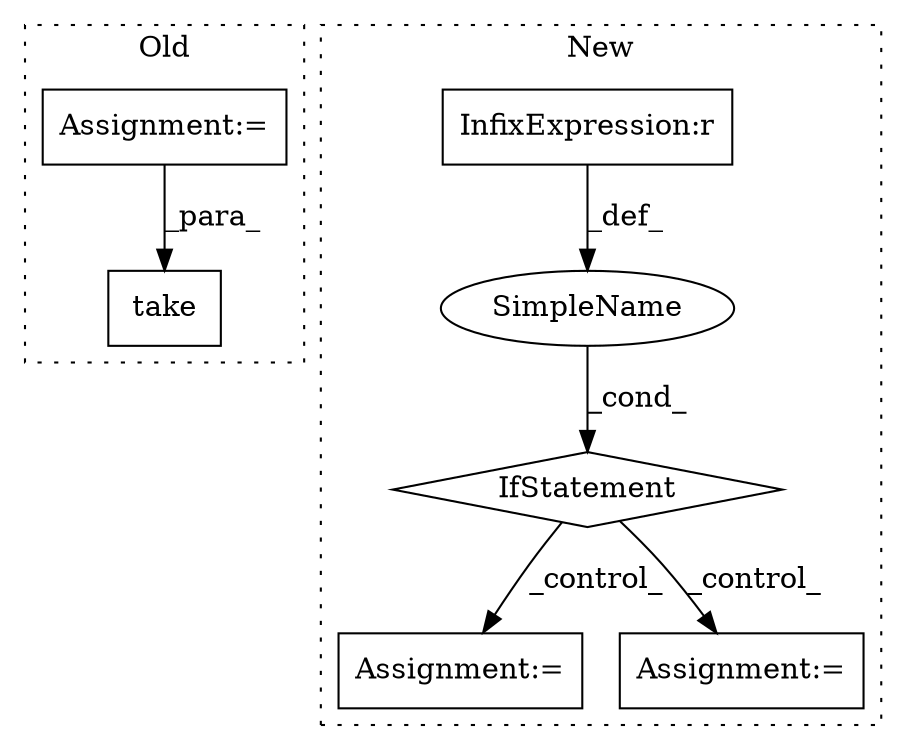 digraph G {
subgraph cluster0 {
1 [label="take" a="32" s="4949,4961" l="5,1" shape="box"];
7 [label="Assignment:=" a="7" s="4878" l="1" shape="box"];
label = "Old";
style="dotted";
}
subgraph cluster1 {
2 [label="IfStatement" a="25" s="4862,4882" l="4,2" shape="diamond"];
3 [label="Assignment:=" a="7" s="5185" l="1" shape="box"];
4 [label="SimpleName" a="42" s="" l="" shape="ellipse"];
5 [label="InfixExpression:r" a="27" s="4872" l="4" shape="box"];
6 [label="Assignment:=" a="7" s="5045" l="2" shape="box"];
label = "New";
style="dotted";
}
2 -> 3 [label="_control_"];
2 -> 6 [label="_control_"];
4 -> 2 [label="_cond_"];
5 -> 4 [label="_def_"];
7 -> 1 [label="_para_"];
}